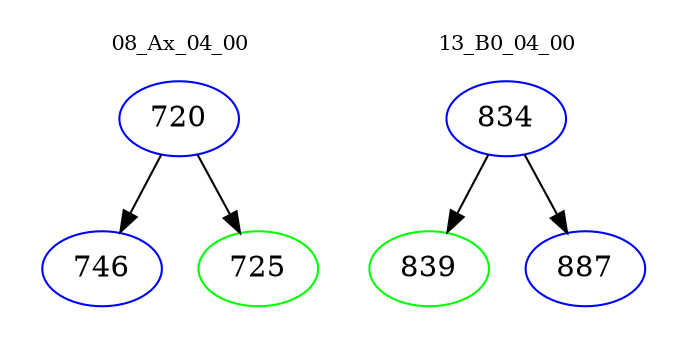 digraph{
subgraph cluster_0 {
color = white
label = "08_Ax_04_00";
fontsize=10;
T0_720 [label="720", color="blue"]
T0_720 -> T0_746 [color="black"]
T0_746 [label="746", color="blue"]
T0_720 -> T0_725 [color="black"]
T0_725 [label="725", color="green"]
}
subgraph cluster_1 {
color = white
label = "13_B0_04_00";
fontsize=10;
T1_834 [label="834", color="blue"]
T1_834 -> T1_839 [color="black"]
T1_839 [label="839", color="green"]
T1_834 -> T1_887 [color="black"]
T1_887 [label="887", color="blue"]
}
}
